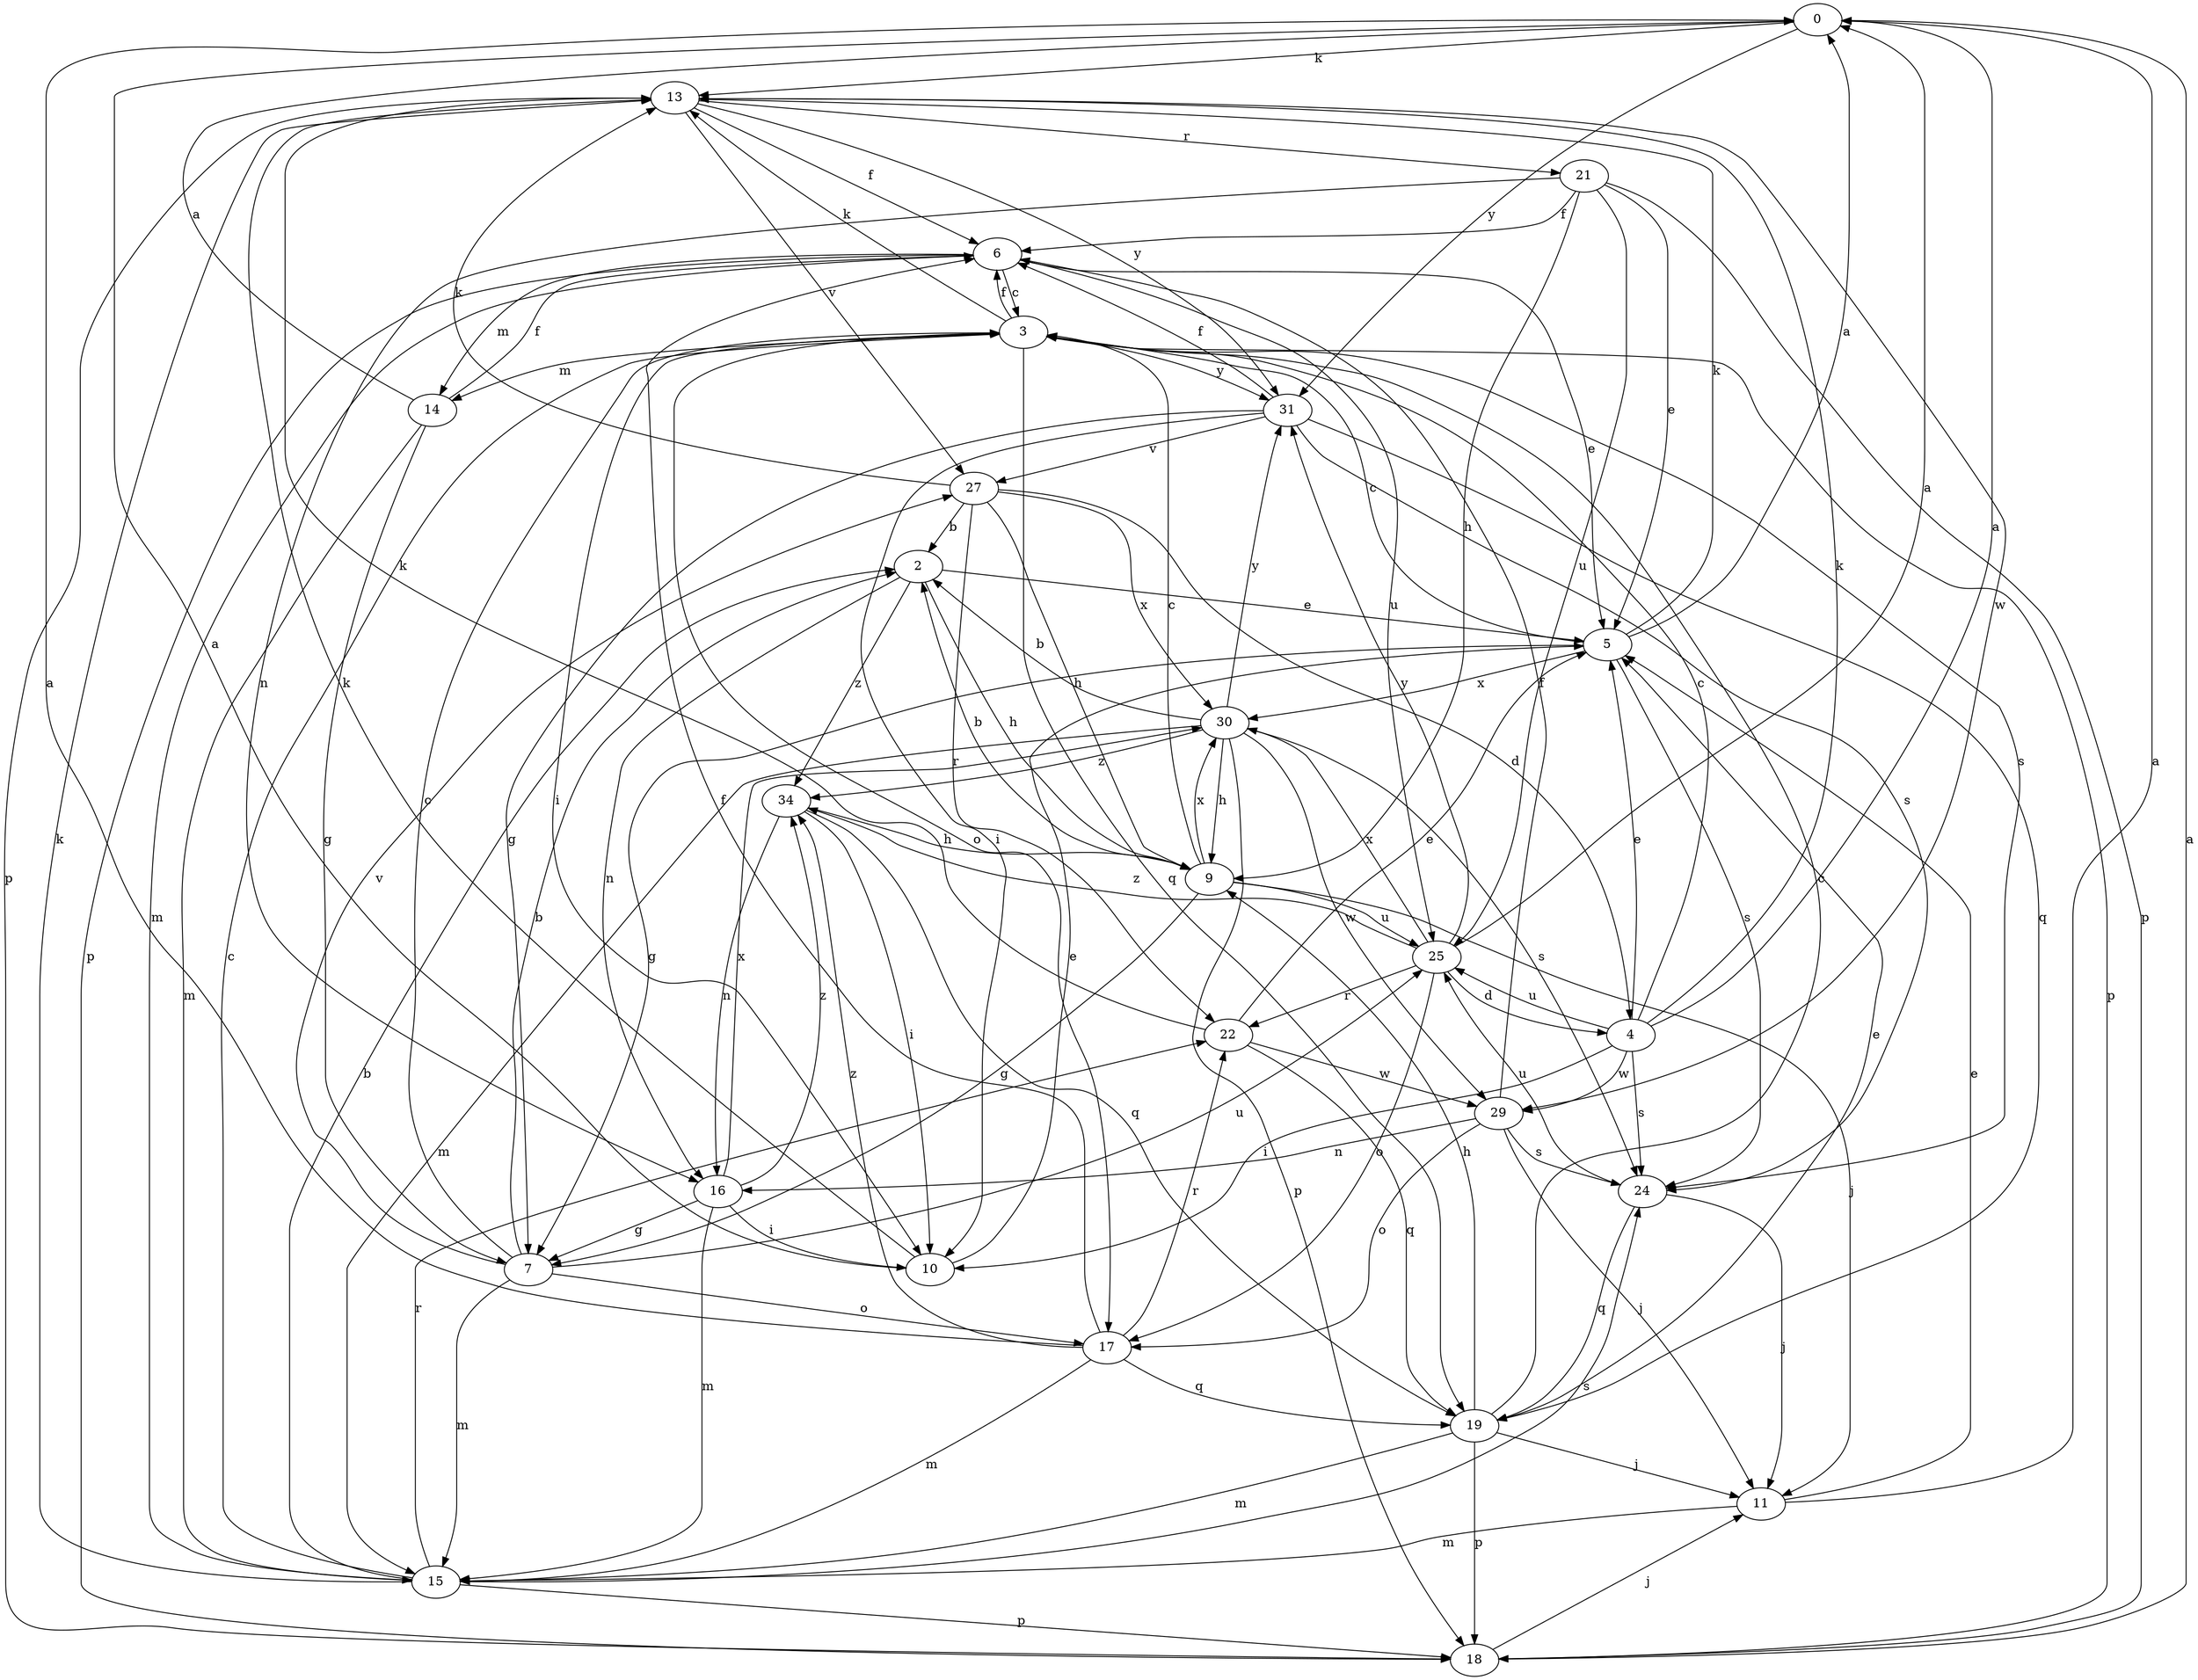 strict digraph  {
0;
2;
3;
4;
5;
6;
7;
9;
10;
11;
13;
14;
15;
16;
17;
18;
19;
21;
22;
24;
25;
27;
29;
30;
31;
34;
0 -> 13  [label=k];
0 -> 31  [label=y];
2 -> 5  [label=e];
2 -> 9  [label=h];
2 -> 16  [label=n];
2 -> 34  [label=z];
3 -> 6  [label=f];
3 -> 10  [label=i];
3 -> 13  [label=k];
3 -> 14  [label=m];
3 -> 17  [label=o];
3 -> 18  [label=p];
3 -> 19  [label=q];
3 -> 24  [label=s];
3 -> 31  [label=y];
4 -> 0  [label=a];
4 -> 3  [label=c];
4 -> 5  [label=e];
4 -> 10  [label=i];
4 -> 13  [label=k];
4 -> 24  [label=s];
4 -> 25  [label=u];
4 -> 29  [label=w];
5 -> 0  [label=a];
5 -> 3  [label=c];
5 -> 7  [label=g];
5 -> 13  [label=k];
5 -> 24  [label=s];
5 -> 30  [label=x];
6 -> 3  [label=c];
6 -> 5  [label=e];
6 -> 14  [label=m];
6 -> 15  [label=m];
6 -> 18  [label=p];
6 -> 25  [label=u];
7 -> 2  [label=b];
7 -> 3  [label=c];
7 -> 15  [label=m];
7 -> 17  [label=o];
7 -> 25  [label=u];
7 -> 27  [label=v];
9 -> 2  [label=b];
9 -> 3  [label=c];
9 -> 7  [label=g];
9 -> 11  [label=j];
9 -> 25  [label=u];
9 -> 30  [label=x];
10 -> 0  [label=a];
10 -> 5  [label=e];
10 -> 13  [label=k];
11 -> 0  [label=a];
11 -> 5  [label=e];
11 -> 15  [label=m];
13 -> 6  [label=f];
13 -> 18  [label=p];
13 -> 21  [label=r];
13 -> 27  [label=v];
13 -> 29  [label=w];
13 -> 31  [label=y];
14 -> 0  [label=a];
14 -> 6  [label=f];
14 -> 7  [label=g];
14 -> 15  [label=m];
15 -> 2  [label=b];
15 -> 3  [label=c];
15 -> 13  [label=k];
15 -> 18  [label=p];
15 -> 22  [label=r];
15 -> 24  [label=s];
16 -> 7  [label=g];
16 -> 10  [label=i];
16 -> 15  [label=m];
16 -> 30  [label=x];
16 -> 34  [label=z];
17 -> 0  [label=a];
17 -> 6  [label=f];
17 -> 15  [label=m];
17 -> 19  [label=q];
17 -> 22  [label=r];
17 -> 34  [label=z];
18 -> 0  [label=a];
18 -> 11  [label=j];
19 -> 3  [label=c];
19 -> 5  [label=e];
19 -> 9  [label=h];
19 -> 11  [label=j];
19 -> 15  [label=m];
19 -> 18  [label=p];
21 -> 5  [label=e];
21 -> 6  [label=f];
21 -> 9  [label=h];
21 -> 16  [label=n];
21 -> 18  [label=p];
21 -> 25  [label=u];
22 -> 5  [label=e];
22 -> 13  [label=k];
22 -> 19  [label=q];
22 -> 29  [label=w];
24 -> 11  [label=j];
24 -> 19  [label=q];
24 -> 25  [label=u];
25 -> 0  [label=a];
25 -> 4  [label=d];
25 -> 17  [label=o];
25 -> 22  [label=r];
25 -> 30  [label=x];
25 -> 31  [label=y];
25 -> 34  [label=z];
27 -> 2  [label=b];
27 -> 4  [label=d];
27 -> 9  [label=h];
27 -> 13  [label=k];
27 -> 22  [label=r];
27 -> 30  [label=x];
29 -> 6  [label=f];
29 -> 11  [label=j];
29 -> 16  [label=n];
29 -> 17  [label=o];
29 -> 24  [label=s];
30 -> 2  [label=b];
30 -> 9  [label=h];
30 -> 15  [label=m];
30 -> 18  [label=p];
30 -> 24  [label=s];
30 -> 29  [label=w];
30 -> 31  [label=y];
30 -> 34  [label=z];
31 -> 6  [label=f];
31 -> 7  [label=g];
31 -> 10  [label=i];
31 -> 19  [label=q];
31 -> 24  [label=s];
31 -> 27  [label=v];
34 -> 9  [label=h];
34 -> 10  [label=i];
34 -> 16  [label=n];
34 -> 19  [label=q];
}
